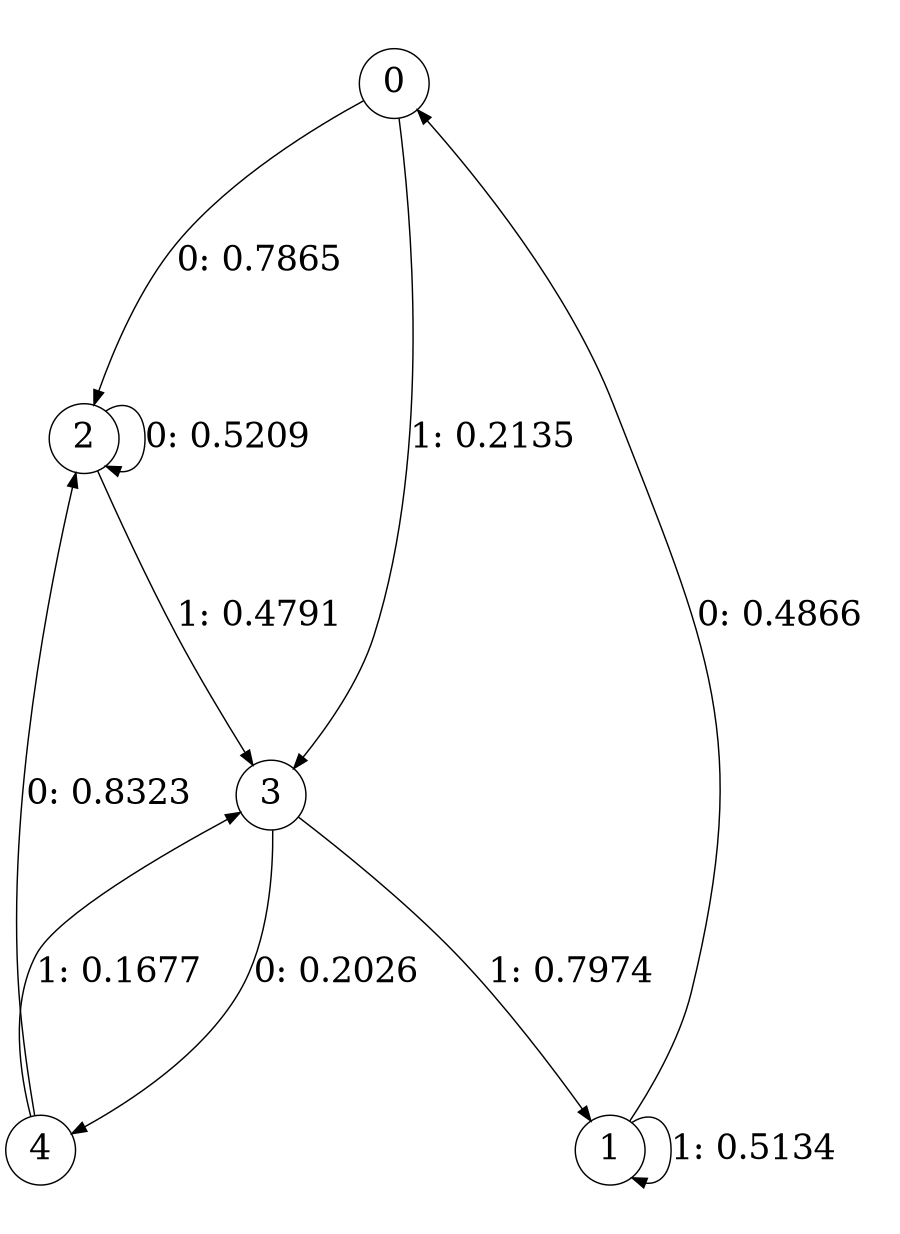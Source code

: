 digraph "ch24faceL3" {
size = "6,8.5";
ratio = "fill";
node [shape = circle];
node [fontsize = 24];
edge [fontsize = 24];
0 -> 2 [label = "0: 0.7865   "];
0 -> 3 [label = "1: 0.2135   "];
1 -> 0 [label = "0: 0.4866   "];
1 -> 1 [label = "1: 0.5134   "];
2 -> 2 [label = "0: 0.5209   "];
2 -> 3 [label = "1: 0.4791   "];
3 -> 4 [label = "0: 0.2026   "];
3 -> 1 [label = "1: 0.7974   "];
4 -> 2 [label = "0: 0.8323   "];
4 -> 3 [label = "1: 0.1677   "];
}